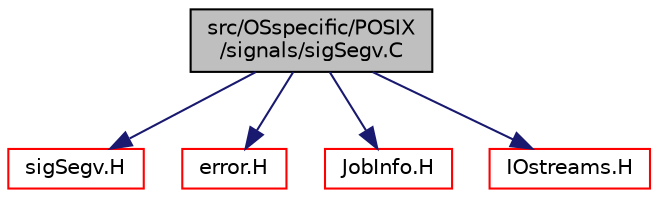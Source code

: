 digraph "src/OSspecific/POSIX/signals/sigSegv.C"
{
  bgcolor="transparent";
  edge [fontname="Helvetica",fontsize="10",labelfontname="Helvetica",labelfontsize="10"];
  node [fontname="Helvetica",fontsize="10",shape=record];
  Node0 [label="src/OSspecific/POSIX\l/signals/sigSegv.C",height=0.2,width=0.4,color="black", fillcolor="grey75", style="filled", fontcolor="black"];
  Node0 -> Node1 [color="midnightblue",fontsize="10",style="solid",fontname="Helvetica"];
  Node1 [label="sigSegv.H",height=0.2,width=0.4,color="red",URL="$a13808.html"];
  Node0 -> Node3 [color="midnightblue",fontsize="10",style="solid",fontname="Helvetica"];
  Node3 [label="error.H",height=0.2,width=0.4,color="red",URL="$a09629.html"];
  Node0 -> Node48 [color="midnightblue",fontsize="10",style="solid",fontname="Helvetica"];
  Node48 [label="JobInfo.H",height=0.2,width=0.4,color="red",URL="$a11006.html"];
  Node0 -> Node91 [color="midnightblue",fontsize="10",style="solid",fontname="Helvetica"];
  Node91 [label="IOstreams.H",height=0.2,width=0.4,color="red",URL="$a09830.html",tooltip="Useful combination of include files which define Sin, Sout and Serr and the use of IO streams general..."];
}
